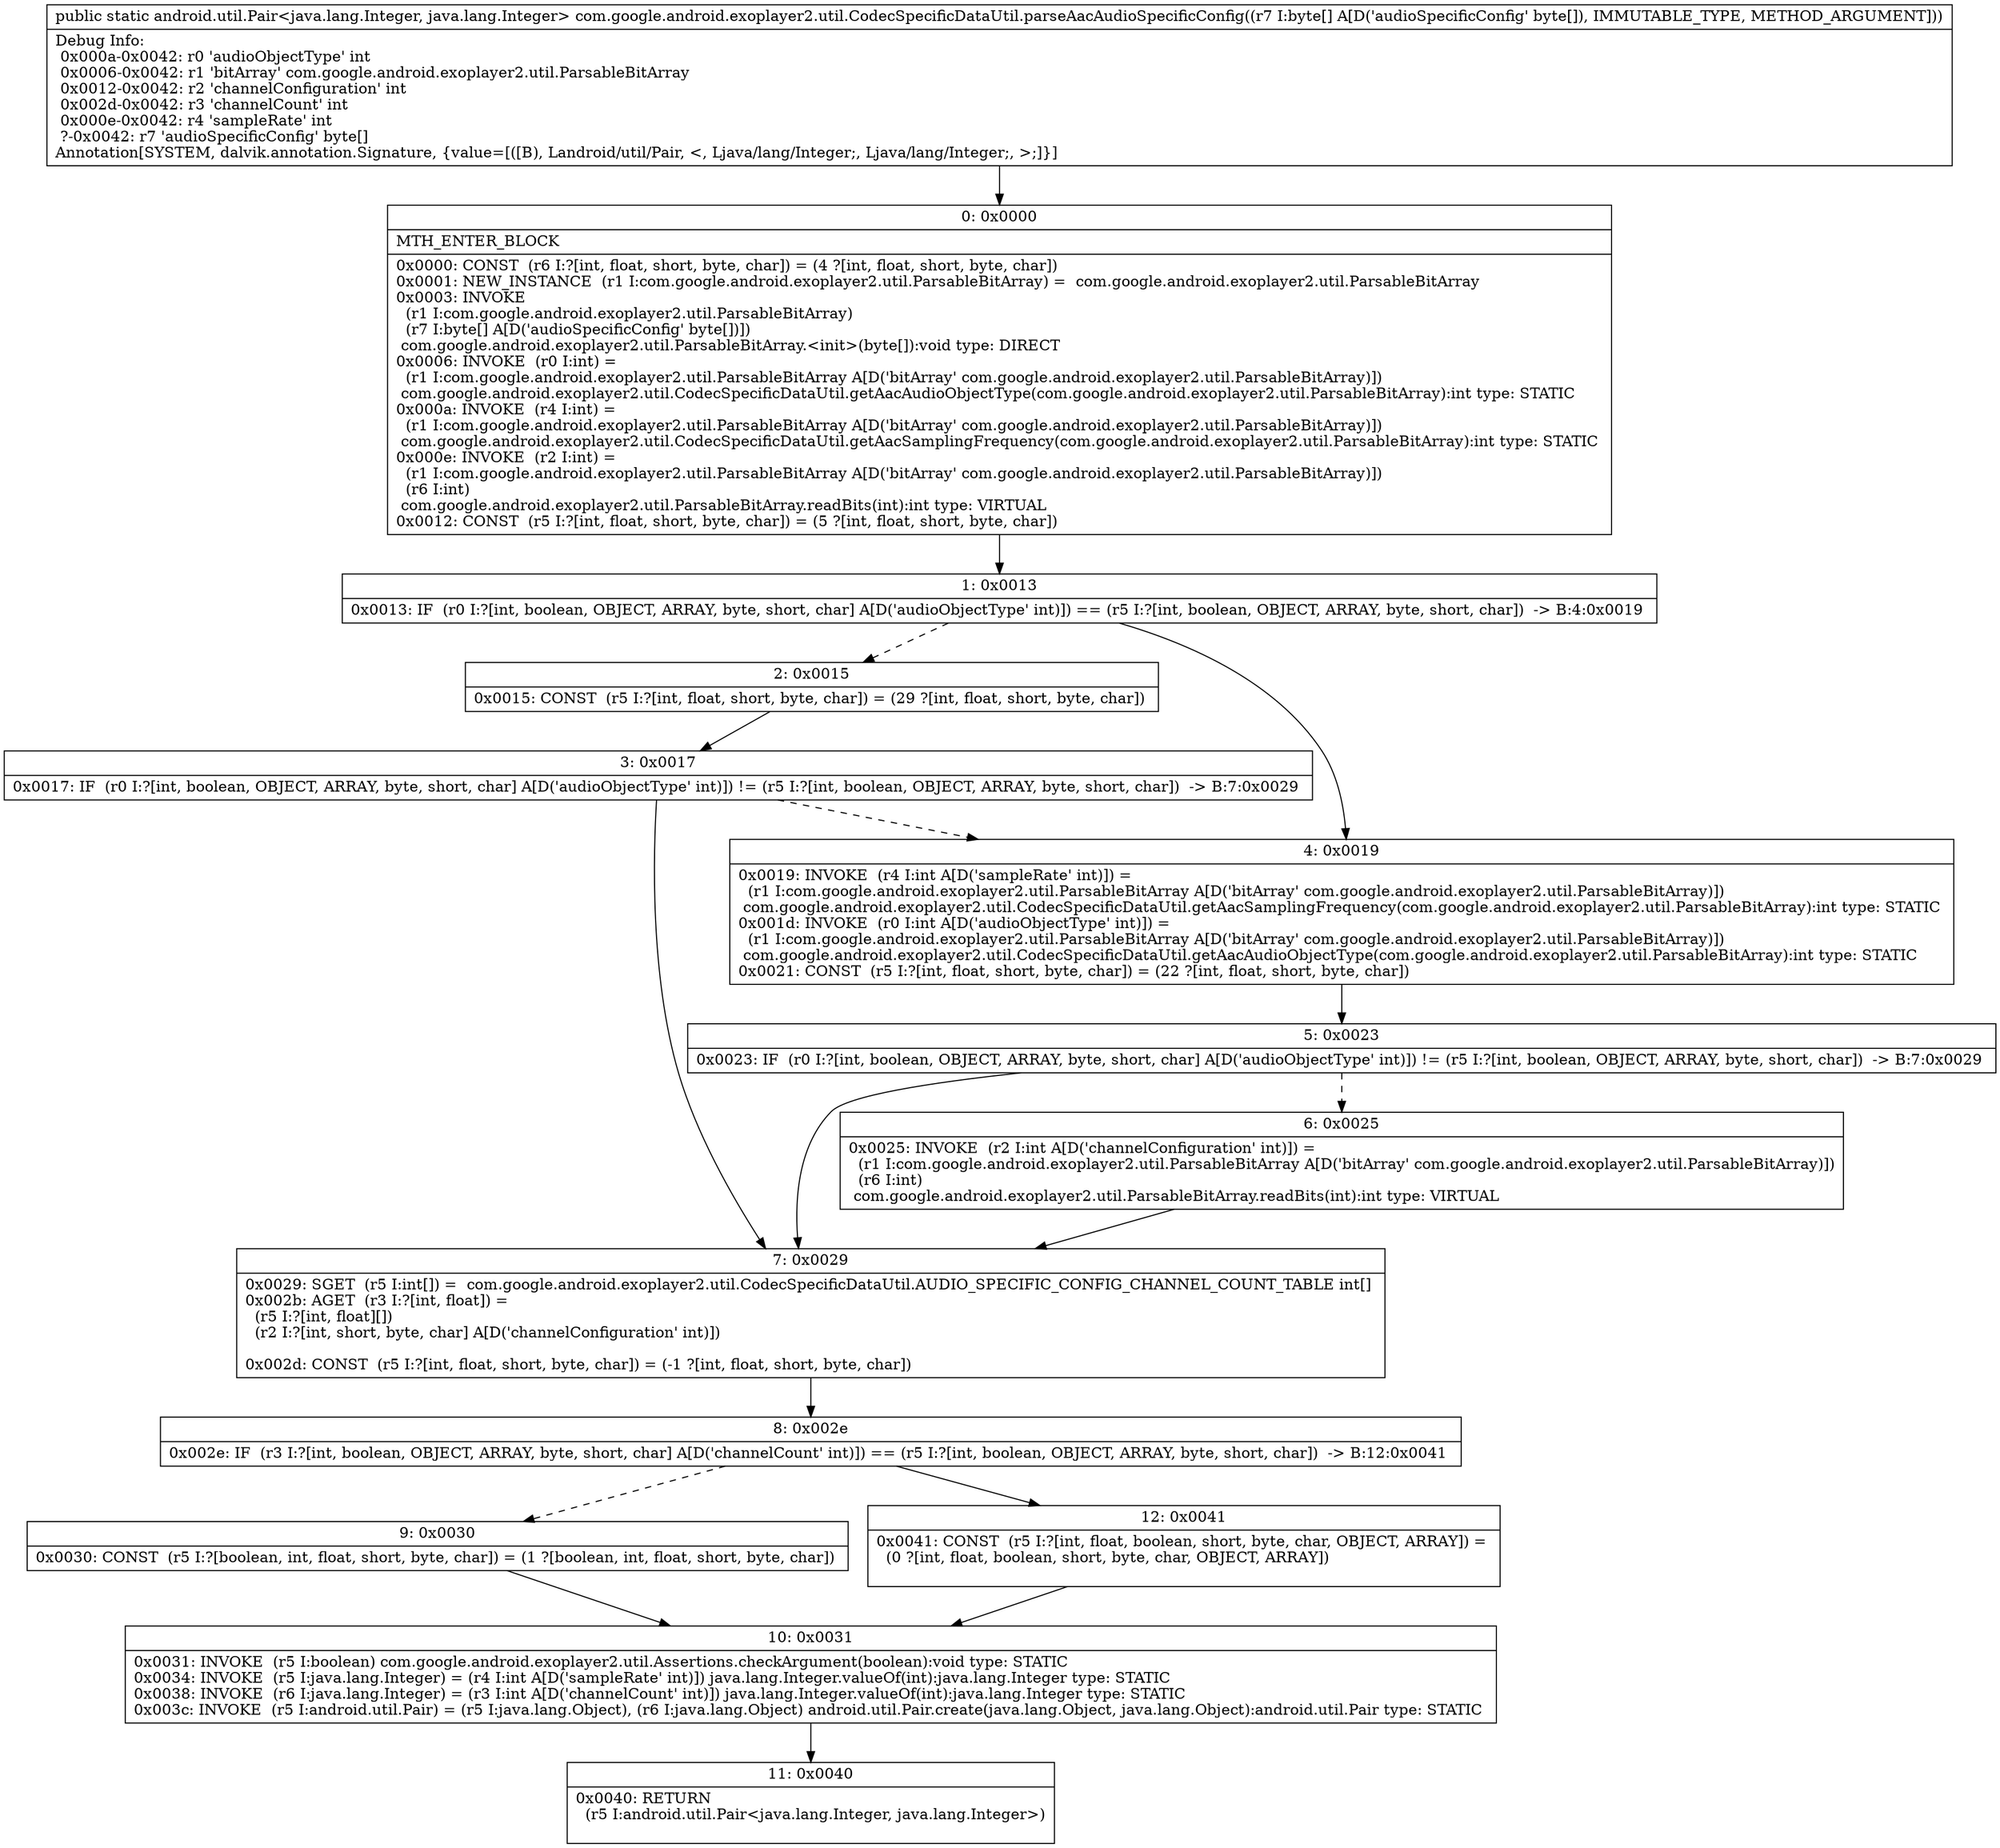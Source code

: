 digraph "CFG forcom.google.android.exoplayer2.util.CodecSpecificDataUtil.parseAacAudioSpecificConfig([B)Landroid\/util\/Pair;" {
Node_0 [shape=record,label="{0\:\ 0x0000|MTH_ENTER_BLOCK\l|0x0000: CONST  (r6 I:?[int, float, short, byte, char]) = (4 ?[int, float, short, byte, char]) \l0x0001: NEW_INSTANCE  (r1 I:com.google.android.exoplayer2.util.ParsableBitArray) =  com.google.android.exoplayer2.util.ParsableBitArray \l0x0003: INVOKE  \l  (r1 I:com.google.android.exoplayer2.util.ParsableBitArray)\l  (r7 I:byte[] A[D('audioSpecificConfig' byte[])])\l com.google.android.exoplayer2.util.ParsableBitArray.\<init\>(byte[]):void type: DIRECT \l0x0006: INVOKE  (r0 I:int) = \l  (r1 I:com.google.android.exoplayer2.util.ParsableBitArray A[D('bitArray' com.google.android.exoplayer2.util.ParsableBitArray)])\l com.google.android.exoplayer2.util.CodecSpecificDataUtil.getAacAudioObjectType(com.google.android.exoplayer2.util.ParsableBitArray):int type: STATIC \l0x000a: INVOKE  (r4 I:int) = \l  (r1 I:com.google.android.exoplayer2.util.ParsableBitArray A[D('bitArray' com.google.android.exoplayer2.util.ParsableBitArray)])\l com.google.android.exoplayer2.util.CodecSpecificDataUtil.getAacSamplingFrequency(com.google.android.exoplayer2.util.ParsableBitArray):int type: STATIC \l0x000e: INVOKE  (r2 I:int) = \l  (r1 I:com.google.android.exoplayer2.util.ParsableBitArray A[D('bitArray' com.google.android.exoplayer2.util.ParsableBitArray)])\l  (r6 I:int)\l com.google.android.exoplayer2.util.ParsableBitArray.readBits(int):int type: VIRTUAL \l0x0012: CONST  (r5 I:?[int, float, short, byte, char]) = (5 ?[int, float, short, byte, char]) \l}"];
Node_1 [shape=record,label="{1\:\ 0x0013|0x0013: IF  (r0 I:?[int, boolean, OBJECT, ARRAY, byte, short, char] A[D('audioObjectType' int)]) == (r5 I:?[int, boolean, OBJECT, ARRAY, byte, short, char])  \-\> B:4:0x0019 \l}"];
Node_2 [shape=record,label="{2\:\ 0x0015|0x0015: CONST  (r5 I:?[int, float, short, byte, char]) = (29 ?[int, float, short, byte, char]) \l}"];
Node_3 [shape=record,label="{3\:\ 0x0017|0x0017: IF  (r0 I:?[int, boolean, OBJECT, ARRAY, byte, short, char] A[D('audioObjectType' int)]) != (r5 I:?[int, boolean, OBJECT, ARRAY, byte, short, char])  \-\> B:7:0x0029 \l}"];
Node_4 [shape=record,label="{4\:\ 0x0019|0x0019: INVOKE  (r4 I:int A[D('sampleRate' int)]) = \l  (r1 I:com.google.android.exoplayer2.util.ParsableBitArray A[D('bitArray' com.google.android.exoplayer2.util.ParsableBitArray)])\l com.google.android.exoplayer2.util.CodecSpecificDataUtil.getAacSamplingFrequency(com.google.android.exoplayer2.util.ParsableBitArray):int type: STATIC \l0x001d: INVOKE  (r0 I:int A[D('audioObjectType' int)]) = \l  (r1 I:com.google.android.exoplayer2.util.ParsableBitArray A[D('bitArray' com.google.android.exoplayer2.util.ParsableBitArray)])\l com.google.android.exoplayer2.util.CodecSpecificDataUtil.getAacAudioObjectType(com.google.android.exoplayer2.util.ParsableBitArray):int type: STATIC \l0x0021: CONST  (r5 I:?[int, float, short, byte, char]) = (22 ?[int, float, short, byte, char]) \l}"];
Node_5 [shape=record,label="{5\:\ 0x0023|0x0023: IF  (r0 I:?[int, boolean, OBJECT, ARRAY, byte, short, char] A[D('audioObjectType' int)]) != (r5 I:?[int, boolean, OBJECT, ARRAY, byte, short, char])  \-\> B:7:0x0029 \l}"];
Node_6 [shape=record,label="{6\:\ 0x0025|0x0025: INVOKE  (r2 I:int A[D('channelConfiguration' int)]) = \l  (r1 I:com.google.android.exoplayer2.util.ParsableBitArray A[D('bitArray' com.google.android.exoplayer2.util.ParsableBitArray)])\l  (r6 I:int)\l com.google.android.exoplayer2.util.ParsableBitArray.readBits(int):int type: VIRTUAL \l}"];
Node_7 [shape=record,label="{7\:\ 0x0029|0x0029: SGET  (r5 I:int[]) =  com.google.android.exoplayer2.util.CodecSpecificDataUtil.AUDIO_SPECIFIC_CONFIG_CHANNEL_COUNT_TABLE int[] \l0x002b: AGET  (r3 I:?[int, float]) = \l  (r5 I:?[int, float][])\l  (r2 I:?[int, short, byte, char] A[D('channelConfiguration' int)])\l \l0x002d: CONST  (r5 I:?[int, float, short, byte, char]) = (\-1 ?[int, float, short, byte, char]) \l}"];
Node_8 [shape=record,label="{8\:\ 0x002e|0x002e: IF  (r3 I:?[int, boolean, OBJECT, ARRAY, byte, short, char] A[D('channelCount' int)]) == (r5 I:?[int, boolean, OBJECT, ARRAY, byte, short, char])  \-\> B:12:0x0041 \l}"];
Node_9 [shape=record,label="{9\:\ 0x0030|0x0030: CONST  (r5 I:?[boolean, int, float, short, byte, char]) = (1 ?[boolean, int, float, short, byte, char]) \l}"];
Node_10 [shape=record,label="{10\:\ 0x0031|0x0031: INVOKE  (r5 I:boolean) com.google.android.exoplayer2.util.Assertions.checkArgument(boolean):void type: STATIC \l0x0034: INVOKE  (r5 I:java.lang.Integer) = (r4 I:int A[D('sampleRate' int)]) java.lang.Integer.valueOf(int):java.lang.Integer type: STATIC \l0x0038: INVOKE  (r6 I:java.lang.Integer) = (r3 I:int A[D('channelCount' int)]) java.lang.Integer.valueOf(int):java.lang.Integer type: STATIC \l0x003c: INVOKE  (r5 I:android.util.Pair) = (r5 I:java.lang.Object), (r6 I:java.lang.Object) android.util.Pair.create(java.lang.Object, java.lang.Object):android.util.Pair type: STATIC \l}"];
Node_11 [shape=record,label="{11\:\ 0x0040|0x0040: RETURN  \l  (r5 I:android.util.Pair\<java.lang.Integer, java.lang.Integer\>)\l \l}"];
Node_12 [shape=record,label="{12\:\ 0x0041|0x0041: CONST  (r5 I:?[int, float, boolean, short, byte, char, OBJECT, ARRAY]) = \l  (0 ?[int, float, boolean, short, byte, char, OBJECT, ARRAY])\l \l}"];
MethodNode[shape=record,label="{public static android.util.Pair\<java.lang.Integer, java.lang.Integer\> com.google.android.exoplayer2.util.CodecSpecificDataUtil.parseAacAudioSpecificConfig((r7 I:byte[] A[D('audioSpecificConfig' byte[]), IMMUTABLE_TYPE, METHOD_ARGUMENT]))  | Debug Info:\l  0x000a\-0x0042: r0 'audioObjectType' int\l  0x0006\-0x0042: r1 'bitArray' com.google.android.exoplayer2.util.ParsableBitArray\l  0x0012\-0x0042: r2 'channelConfiguration' int\l  0x002d\-0x0042: r3 'channelCount' int\l  0x000e\-0x0042: r4 'sampleRate' int\l  ?\-0x0042: r7 'audioSpecificConfig' byte[]\lAnnotation[SYSTEM, dalvik.annotation.Signature, \{value=[([B), Landroid\/util\/Pair, \<, Ljava\/lang\/Integer;, Ljava\/lang\/Integer;, \>;]\}]\l}"];
MethodNode -> Node_0;
Node_0 -> Node_1;
Node_1 -> Node_2[style=dashed];
Node_1 -> Node_4;
Node_2 -> Node_3;
Node_3 -> Node_4[style=dashed];
Node_3 -> Node_7;
Node_4 -> Node_5;
Node_5 -> Node_6[style=dashed];
Node_5 -> Node_7;
Node_6 -> Node_7;
Node_7 -> Node_8;
Node_8 -> Node_9[style=dashed];
Node_8 -> Node_12;
Node_9 -> Node_10;
Node_10 -> Node_11;
Node_12 -> Node_10;
}

